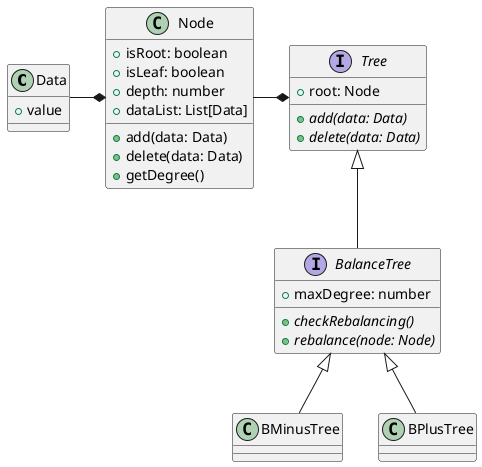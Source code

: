 @startuml
'https://plantuml.com/class-diagram

class Data {
    + value
}

class Node {
    + isRoot: boolean
    + isLeaf: boolean
    + depth: number
    + dataList: List[Data]
    + add(data: Data)
    + delete(data: Data)
    + getDegree()
}

interface Tree {
    + root: Node
    +{abstract} add(data: Data)
    +{abstract} delete(data: Data)
}

interface BalanceTree {
    + maxDegree: number
    +{abstract} checkRebalancing()
    +{abstract} rebalance(node: Node)
}

class BMinusTree {
}

class BPlusTree {
}

BalanceTree <|-- BMinusTree
BalanceTree <|-- BPlusTree
Tree <|-- BalanceTree

Data -* Node
Node -* Tree
@enduml